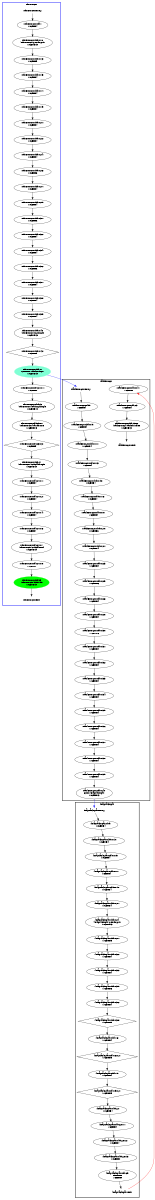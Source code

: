 digraph "CFG" {
fontsize=10;
orientation="portrait";
rankdir="TB";
size="10,8";
_taskFunc2___bb__39 [fontsize=10, label="\"_taskFunc2___bb__39\"\nWCET=4", width="0.01"];
_taskFunc2___bb__20 [fontsize=10, label="\"_taskFunc2___bb__20\"\nWCET=6", width="0.01"];
_taskFunc2___bb__31 [fontsize=10, label="\"_taskFunc2___bb__31\"\nWCET=4", width="0.01"];
_taskFunc2___bb__21 [fontsize=10, label="\"_taskFunc2___bb__21\"\nWCET=4", width="0.01"];
_taskFunc2___bb__40 [fontsize=10, label="_taskFunc2___bb__40\nCALL knapsack_par\nWCET=13", width="0.01"];
_taskFunc2___bb__9 [fontsize=10, label="\"_taskFunc2___bb__9\"\nWCET=4", width="0.01"];
_taskFunc2___bb__38 [fontsize=10, label="\"_taskFunc2___bb__38\"\nWCET=4", width="0.01"];
_taskFunc2___bb__15 [fontsize=10, label="\"_taskFunc2___bb__15\"\nWCET=4", width="0.01"];
_taskFunc2___bb [fontsize=10, label="\"_taskFunc2___bb\"\nWCET=4", width="0.01"];
_taskFunc2___bb__30 [fontsize=10, label="\"_taskFunc2___bb__30\"\nWCET=6", width="0.01"];
_taskFunc2___bb__28 [fontsize=10, label="\"_taskFunc2___bb__28\"\nWCET=4", width="0.01"];
_taskFunc2___bb__18 [fontsize=10, label="\"_taskFunc2___bb__18\"\nWCET=4", width="0.01"];
_taskFunc2___bb__34 [fontsize=10, label="\"_taskFunc2___bb__34\"\nWCET=4", width="0.01"];
_taskFunc2__entry [color="white", fontsize=10, height="0.01", label="_taskFunc2__entry", width="0.01"];
_taskFunc2___bb__33 [fontsize=10, label="\"_taskFunc2___bb__33\"\nWCET=4", width="0.01"];
_taskFunc2___bb__23 [fontsize=10, label="\"_taskFunc2___bb__23\"\nWCET=4", width="0.01"];
_taskFunc2___bb__13 [fontsize=10, label="\"_taskFunc2___bb__13\"\nWCET=4", width="0.01"];
_taskFunc2___bb__32 [fontsize=10, label="\"_taskFunc2___bb__32\"\nWCET=4", width="0.01"];
_taskFunc2___bb__36 [fontsize=10, label="\"_taskFunc2___bb__36\"\nWCET=4", width="0.01"];
_taskFunc2___bb__26 [fontsize=10, label="\"_taskFunc2___bb__26\"\nWCET=4", width="0.01"];
_taskFunc2___bb__35 [fontsize=10, label="\"_taskFunc2___bb__35\"\nWCET=4", width="0.01"];
_taskFunc2___bb__16 [fontsize=10, label="\"_taskFunc2___bb__16\"\nWCET=4", width="0.01"];
_taskFunc2___bb__11 [fontsize=10, label="\"_taskFunc2___bb__11\"\nWCET=4", width="0.01"];
_taskFunc2___bb23__2 [fontsize=10, label="_taskFunc2___bb23__2\n(_taskFunc2_)taskenv_free\nWCET=13", width="0.01"];
_taskFunc2___bb__25 [fontsize=10, label="\"_taskFunc2___bb__25\"\nWCET=6", width="0.01"];
_taskFunc2___bb__41 [fontsize=10, label="\"_taskFunc2___bb__41\"\nWCET=0", width="0.01"];
_taskFunc2__exit [color="white", fontsize=10, label="_taskFunc2__exit", width="0.01"];
_taskFunc2___bb23 [fontsize=10, label="\"_taskFunc2___bb23\"\nWCET=4", width="0.01"];
_taskFunc2___bb__37 [fontsize=10, label="\"_taskFunc2___bb__37\"\nWCET=4", width="0.01"];
knapsack_par_exit [color="white", fontsize=10, label="knapsack_par_exit", width="0.01"];
knapsack_par__bb16__2 [fontsize=10, label="\"knapsack_par__bb16__2\"\nWCET=5", shape=diamond, width="0.01"];
knapsack_par__bb__13 [fontsize=10, label="\"knapsack_par__bb__13\"\nWCET=4", width="0.01"];
knapsack_par__bb22__2 [fontsize=10, label="\"knapsack_par__bb22__2\"\nWCET=4", width="0.01"];
knapsack_par__bb__33 [fontsize=10, label="\"knapsack_par__bb__33\"\nWCET=4", width="0.01"];
knapsack_par__bb19 [fontsize=10, label="\"knapsack_par__bb19\"\nWCET=4", width="0.01"];
knapsack_par__bb__19 [fontsize=10, label="\"knapsack_par__bb__19\"\nWCET=4", width="0.01"];
knapsack_par__bb__24 [fontsize=10, label="knapsack_par__bb__24\n(knapsack_par)get_thrpriv\nWCET=13", width="0.01"];
knapsack_par__bb19__2 [fontsize=10, label="\"knapsack_par__bb19__2\"\nWCET=5", shape=diamond, width="0.01"];
knapsack_par__bb__15 [fontsize=10, label="\"knapsack_par__bb__15\"\nWCET=4", width="0.01"];
knapsack_par__bb22__1 [fontsize=10, label="\"knapsack_par__bb22__1\"\nWCET=4", width="0.01"];
knapsack_par_entry [color="white", fontsize=10, height="0.01", label="knapsack_par_entry", width="0.01"];
knapsack_par__bb__38 [fontsize=10, label="\"knapsack_par__bb__38\"\nWCET=5", shape=diamond, width="0.01"];
knapsack_par__bb__21 [fontsize=10, label="\"knapsack_par__bb__21\"\nWCET=4", width="0.01"];
knapsack_par__bb__17 [fontsize=10, label="\"knapsack_par__bb__17\"\nWCET=4", width="0.01"];
knapsack_par__bb [fontsize=10, label="\"knapsack_par__bb\"\nWCET=4", width="0.01"];
knapsack_par__bb__27 [fontsize=10, label="\"knapsack_par__bb__27\"\nWCET=5", width="0.01"];
knapsack_par__bb65 [fontsize=10, label="\"knapsack_par__bb65\"\nRETURN\nWCET=0", width="0.01"];
knapsack_par__bb__32 [fontsize=10, label="\"knapsack_par__bb__32\"\nWCET=4", width="0.01"];
knapsack_par__bb__35 [fontsize=10, label="\"knapsack_par__bb__35\"\nWCET=6", width="0.01"];
knapsack_par__bb16 [fontsize=10, label="\"knapsack_par__bb16\"\nWCET=4", width="0.01"];
knapsack_par__bb22 [fontsize=10, label="\"knapsack_par__bb22\"\nWCET=4", width="0.01"];
knapsack_par__bb22__3 [fontsize=10, label="\"knapsack_par__bb22__3\"\nWCET=0", width="0.01"];
knapsack_par__bb__36 [fontsize=10, label="\"knapsack_par__bb__36\"\nWCET=4", width="0.01"];
_thrFunc0___bb__31 [fontsize=10, label="\"_thrFunc0___bb__31\"\nWCET=6", width="0.01"];
_thrFunc0___bb27__8 [fontsize=10, label="\"_thrFunc0___bb27__8\"\nWCET=0", width="0.01"];
_thrFunc0___bb__26 [fontsize=10, label="\"_thrFunc0___bb__26\"\nWCET=6", width="0.01"];
_thrFunc0___bb23__1 [fontsize=10, label="_thrFunc0___bb23__1\n(_thrFunc0_)barrier_me\nWCET=13", width="0.01"];
_thrFunc0___bb__17 [fontsize=10, label="\"_thrFunc0___bb__17\"\nWCET=4", width="0.01"];
_thrFunc0__exit [color="white", fontsize=10, label="_thrFunc0__exit", width="0.01"];
_thrFunc0___bb__38 [fontsize=10, label="\"_thrFunc0___bb__38\"\nWCET=4", width="0.01"];
_thrFunc0___bb__29 [fontsize=10, label="\"_thrFunc0___bb__29\"\nWCET=4", width="0.01"];
_thrFunc0___bb__19 [fontsize=10, label="\"_thrFunc0___bb__19\"\nWCET=4", width="0.01"];
_thrFunc0__entry [color="white", fontsize=10, height="0.01", label="_thrFunc0__entry", width="0.01"];
_thrFunc0___bb21__1 [fontsize=10, label="\"_thrFunc0___bb21__1\"\nWCET=0", width="0.01"];
_thrFunc0___bb__10 [fontsize=10, label="_thrFunc0___bb__10\n(_thrFunc0_)get_thrpriv\nWCET=13", width="0.01"];
_thrFunc0___bb21 [color=aquamarine, fontsize=10, label="_thrFunc0___bb21\nCREATE _taskFunc2_\nWCET=13", style=filled, width="0.01"];
_thrFunc0___bb__34 [fontsize=10, label="\"_thrFunc0___bb__34\"\nWCET=4", width="0.01"];
_thrFunc0___bb__32 [fontsize=10, label="\"_thrFunc0___bb__32\"\nWCET=4", width="0.01"];
_thrFunc0___bb__40 [fontsize=10, label="_thrFunc0___bb__40\n(_thrFunc0_)mysingle\nWCET=13", width="0.01"];
_thrFunc0___bb__39 [fontsize=10, label="\"_thrFunc0___bb__39\"\nWCET=4", width="0.01"];
_thrFunc0___bb__37 [fontsize=10, label="\"_thrFunc0___bb__37\"\nWCET=4", width="0.01"];
_thrFunc0___bb__24 [fontsize=10, label="\"_thrFunc0___bb__24\"\nWCET=4", width="0.01"];
_thrFunc0___bb__13 [fontsize=10, label="\"_thrFunc0___bb__13\"\nWCET=5", width="0.01"];
_thrFunc0___bb27__4 [fontsize=10, label="\"_thrFunc0___bb27__4\"\nWCET=4", width="0.01"];
_thrFunc0___bb [fontsize=10, label="\"_thrFunc0___bb\"\nWCET=4", width="0.01"];
_thrFunc0___bb27 [fontsize=10, label="_thrFunc0___bb27\n(_thrFunc0_)critical_begin\nWCET=13", width="0.01"];
_thrFunc0___bb27__2 [fontsize=10, label="\"_thrFunc0___bb27__2\"\nWCET=4", width="0.01"];
_thrFunc0___bb__42 [fontsize=10, label="\"_thrFunc0___bb__42\"\nWCET=5", shape=diamond, width="0.01"];
_thrFunc0___bb__36 [fontsize=10, label="\"_thrFunc0___bb__36\"\nWCET=6", width="0.01"];
_thrFunc0___bb23 [fontsize=10, label="_thrFunc0___bb23\n(_thrFunc0_)leaving_single\nWCET=13", width="0.01"];
_thrFunc0___bb__22 [fontsize=10, label="\"_thrFunc0___bb__22\"\nWCET=4", width="0.01"];
_thrFunc0___bb__21 [fontsize=10, label="\"_thrFunc0___bb__21\"\nWCET=4", width="0.01"];
_thrFunc0___bb35 [color=green, fontsize=10, label="_thrFunc0___bb35\n(_thrFunc0_)taskwait\nWCET=13", style=filled, width="0.01"];
_thrFunc0___bb27__7 [fontsize=10, label="_thrFunc0___bb27__7\n(_thrFunc0_)critical_end\nWCET=13", width="0.01"];
_thrFunc0___bb27__1 [fontsize=10, label="\"_thrFunc0___bb27__1\"\nWCET=4", width="0.01"];
_thrFunc0___bb__27 [fontsize=10, label="\"_thrFunc0___bb__27\"\nWCET=4", width="0.01"];
_thrFunc0___bb27__6 [fontsize=10, label="\"_thrFunc0___bb27__6\"\nWCET=7", width="0.01"];
_thrFunc0___bb__15 [fontsize=10, label="\"_thrFunc0___bb__15\"\nWCET=4", width="0.01"];
_thrFunc0___bb23__3 [fontsize=10, label="\"_thrFunc0___bb23__3\"\nWCET=5", shape=diamond, width="0.01"];
_taskFunc2___bb__39 -> _taskFunc2___bb__40  [key=0];
_taskFunc2___bb__20 -> _taskFunc2___bb__21  [key=0];
_taskFunc2___bb__31 -> _taskFunc2___bb__32  [key=0];
_taskFunc2___bb__21 -> _taskFunc2___bb__23  [key=0];
_taskFunc2___bb__40 -> knapsack_par_entry  [color=blue, key=0];
_taskFunc2___bb__9 -> _taskFunc2___bb__11  [key=0];
_taskFunc2___bb__38 -> _taskFunc2___bb__39  [key=0];
_taskFunc2___bb__15 -> _taskFunc2___bb__16  [key=0];
_taskFunc2___bb -> _taskFunc2___bb__9  [key=0];
_taskFunc2___bb__30 -> _taskFunc2___bb__31  [key=0];
_taskFunc2___bb__28 -> _taskFunc2___bb__30  [key=0];
_taskFunc2___bb__18 -> _taskFunc2___bb__20  [key=0];
_taskFunc2___bb__34 -> _taskFunc2___bb__35  [key=0];
_taskFunc2__entry -> _taskFunc2___bb  [key=0];
_taskFunc2___bb__33 -> _taskFunc2___bb__34  [key=0];
_taskFunc2___bb__23 -> _taskFunc2___bb__25  [key=0];
_taskFunc2___bb__13 -> _taskFunc2___bb__15  [key=0];
_taskFunc2___bb__32 -> _taskFunc2___bb__33  [key=0];
_taskFunc2___bb__36 -> _taskFunc2___bb__37  [key=0];
_taskFunc2___bb__26 -> _taskFunc2___bb__28  [key=0];
_taskFunc2___bb__35 -> _taskFunc2___bb__36  [key=0];
_taskFunc2___bb__16 -> _taskFunc2___bb__18  [key=0];
_taskFunc2___bb__11 -> _taskFunc2___bb__13  [key=0];
_taskFunc2___bb23__2 -> _taskFunc2__exit  [key=0];
_taskFunc2___bb__25 -> _taskFunc2___bb__26  [key=0];
_taskFunc2___bb__41 -> _taskFunc2___bb23  [key=0];
_taskFunc2___bb23 -> _taskFunc2___bb23__2  [key=0];
_taskFunc2___bb__37 -> _taskFunc2___bb__38  [key=0];
knapsack_par_exit -> _taskFunc2___bb__41  [color=red, key=0];
knapsack_par__bb16__2 -> knapsack_par__bb19  [key=0];
knapsack_par__bb__13 -> knapsack_par__bb__15  [key=0];
knapsack_par__bb22__2 -> knapsack_par__bb22__3  [key=0];
knapsack_par__bb__33 -> knapsack_par__bb__35  [key=0];
knapsack_par__bb19 -> knapsack_par__bb19__2  [key=0];
knapsack_par__bb__19 -> knapsack_par__bb__21  [key=0];
knapsack_par__bb__24 -> knapsack_par__bb__27  [key=0];
knapsack_par__bb19__2 -> knapsack_par__bb22  [key=0];
knapsack_par__bb__15 -> knapsack_par__bb__17  [key=0];
knapsack_par__bb22__1 -> knapsack_par__bb22__2  [key=0];
knapsack_par_entry -> knapsack_par__bb  [key=0];
knapsack_par__bb__38 -> knapsack_par__bb16  [key=0];
knapsack_par__bb__21 -> knapsack_par__bb__24  [key=0];
knapsack_par__bb__17 -> knapsack_par__bb__19  [key=0];
knapsack_par__bb -> knapsack_par__bb__13  [key=0];
knapsack_par__bb__27 -> knapsack_par__bb__32  [key=0];
knapsack_par__bb65 -> knapsack_par_exit  [key=0];
knapsack_par__bb__32 -> knapsack_par__bb__33  [key=0];
knapsack_par__bb__35 -> knapsack_par__bb__36  [key=0];
knapsack_par__bb16 -> knapsack_par__bb16__2  [key=0];
knapsack_par__bb22 -> knapsack_par__bb22__1  [key=0];
knapsack_par__bb22__3 -> knapsack_par__bb65  [key=0];
knapsack_par__bb__36 -> knapsack_par__bb__38  [key=0];
_thrFunc0___bb__31 -> _thrFunc0___bb__32  [key=0];
_thrFunc0___bb27__8 -> _thrFunc0___bb35  [key=0];
_thrFunc0___bb__26 -> _thrFunc0___bb__27  [key=0];
_thrFunc0___bb23__1 -> _thrFunc0___bb23__3  [key=0];
_thrFunc0___bb__17 -> _thrFunc0___bb__19  [key=0];
_thrFunc0___bb__38 -> _thrFunc0___bb__39  [key=0];
_thrFunc0___bb__29 -> _thrFunc0___bb__31  [key=0];
_thrFunc0___bb__19 -> _thrFunc0___bb__21  [key=0];
_thrFunc0__entry -> _thrFunc0___bb  [key=0];
_thrFunc0___bb21__1 -> _thrFunc0___bb23  [key=0];
_thrFunc0___bb__10 -> _thrFunc0___bb__13  [key=0];
_thrFunc0___bb21 -> _thrFunc0___bb21__1  [key=0];
_thrFunc0___bb21 -> _taskFunc2__entry  [color=blue, key=0];
_thrFunc0___bb__34 -> _thrFunc0___bb__36  [key=0];
_thrFunc0___bb__32 -> _thrFunc0___bb__34  [key=0];
_thrFunc0___bb__40 -> _thrFunc0___bb__42  [key=0];
_thrFunc0___bb__39 -> _thrFunc0___bb__40  [key=0];
_thrFunc0___bb__37 -> _thrFunc0___bb__38  [key=0];
_thrFunc0___bb__24 -> _thrFunc0___bb__26  [key=0];
_thrFunc0___bb__13 -> _thrFunc0___bb__15  [key=0];
_thrFunc0___bb27__4 -> _thrFunc0___bb27__6  [key=0];
_thrFunc0___bb -> _thrFunc0___bb__10  [key=0];
_thrFunc0___bb27 -> _thrFunc0___bb27__1  [key=0];
_thrFunc0___bb27__2 -> _thrFunc0___bb27__4  [key=0];
_thrFunc0___bb__42 -> _thrFunc0___bb21  [key=0];
_thrFunc0___bb__36 -> _thrFunc0___bb__37  [key=0];
_thrFunc0___bb23 -> _thrFunc0___bb23__1  [key=0];
_thrFunc0___bb__22 -> _thrFunc0___bb__24  [key=0];
_thrFunc0___bb__21 -> _thrFunc0___bb__22  [key=0];
_thrFunc0___bb35 -> _thrFunc0__exit  [key=0];
_thrFunc0___bb27__7 -> _thrFunc0___bb27__8  [key=0];
_thrFunc0___bb27__1 -> _thrFunc0___bb27__2  [key=0];
_thrFunc0___bb__27 -> _thrFunc0___bb__29  [key=0];
_thrFunc0___bb27__6 -> _thrFunc0___bb27__7  [key=0];
_thrFunc0___bb__15 -> _thrFunc0___bb__17  [key=0];
_thrFunc0___bb23__3 -> _thrFunc0___bb27  [key=0];
subgraph "cluster__thrFunc0_" {
label=_thrFunc0_
style="bold"
color="blue"
"_thrFunc0___bb"
"_thrFunc0___bb__10"
"_thrFunc0___bb__13"
"_thrFunc0___bb__15"
"_thrFunc0___bb__17"
"_thrFunc0___bb__19"
"_thrFunc0___bb__21"
"_thrFunc0___bb__22"
"_thrFunc0___bb__24"
"_thrFunc0___bb__26"
"_thrFunc0___bb__27"
"_thrFunc0___bb__29"
"_thrFunc0___bb__31"
"_thrFunc0___bb__32"
"_thrFunc0___bb__34"
"_thrFunc0___bb__36"
"_thrFunc0___bb__37"
"_thrFunc0___bb__38"
"_thrFunc0___bb__39"
"_thrFunc0___bb__40"
"_thrFunc0___bb__42"
"_thrFunc0___bb21"
"_thrFunc0___bb21__1"
"_thrFunc0___bb23"
"_thrFunc0___bb23__1"
"_thrFunc0___bb23__3"

"_thrFunc0___bb27"
"_thrFunc0___bb27__1"
"_thrFunc0___bb27__2"
"_thrFunc0___bb27__4"
"_thrFunc0___bb27__6"
"_thrFunc0___bb27__7"
"_thrFunc0___bb27__8"
"_thrFunc0___bb35"

"_thrFunc0__entry"
"_thrFunc0__exit"
}
subgraph "cluster__taskFunc2_" {
label=_taskFunc2_
style="bold"
"_taskFunc2___bb"
"_taskFunc2___bb__9"
"_taskFunc2___bb__11"
"_taskFunc2___bb__13"
"_taskFunc2___bb__15"
"_taskFunc2___bb__16"
"_taskFunc2___bb__18"
"_taskFunc2___bb__20"
"_taskFunc2___bb__21"
"_taskFunc2___bb__23"
"_taskFunc2___bb__25"
"_taskFunc2___bb__26"
"_taskFunc2___bb__28"
"_taskFunc2___bb__30"
"_taskFunc2___bb__31"
"_taskFunc2___bb__32"
"_taskFunc2___bb__33"
"_taskFunc2___bb__34"
"_taskFunc2___bb__35"
"_taskFunc2___bb__36"
"_taskFunc2___bb__37"
"_taskFunc2___bb__38"
"_taskFunc2___bb__39"
"_taskFunc2___bb__40"
"_taskFunc2___bb__41"
"_taskFunc2___bb23"
"_taskFunc2___bb23__2"

"_taskFunc2__entry"
"_taskFunc2__exit"
}
subgraph "cluster_knapsack_par" {
label=knapsack_par
style="bold"
"knapsack_par__bb"
"knapsack_par__bb__13"
"knapsack_par__bb__15"
"knapsack_par__bb__17"
"knapsack_par__bb__19"
"knapsack_par__bb__21"
"knapsack_par__bb__24"
"knapsack_par__bb__27"
"knapsack_par__bb__32"
"knapsack_par__bb__33"
"knapsack_par__bb__35"
"knapsack_par__bb__36"
"knapsack_par__bb__38"



"knapsack_par__bb16"
"knapsack_par__bb16__2"
"knapsack_par__bb19"
"knapsack_par__bb19__2"
"knapsack_par__bb22"
"knapsack_par__bb22__1"
"knapsack_par__bb22__2"
"knapsack_par__bb22__3"




































"knapsack_par__bb65"
"knapsack_par_entry"
"knapsack_par_exit"
}
subgraph "cluster__taskFunc0_" {
label=_taskFunc0_
style="bold"


































}
subgraph "cluster__taskFunc1_" {
label=_taskFunc1_
style="bold"






































}
}
